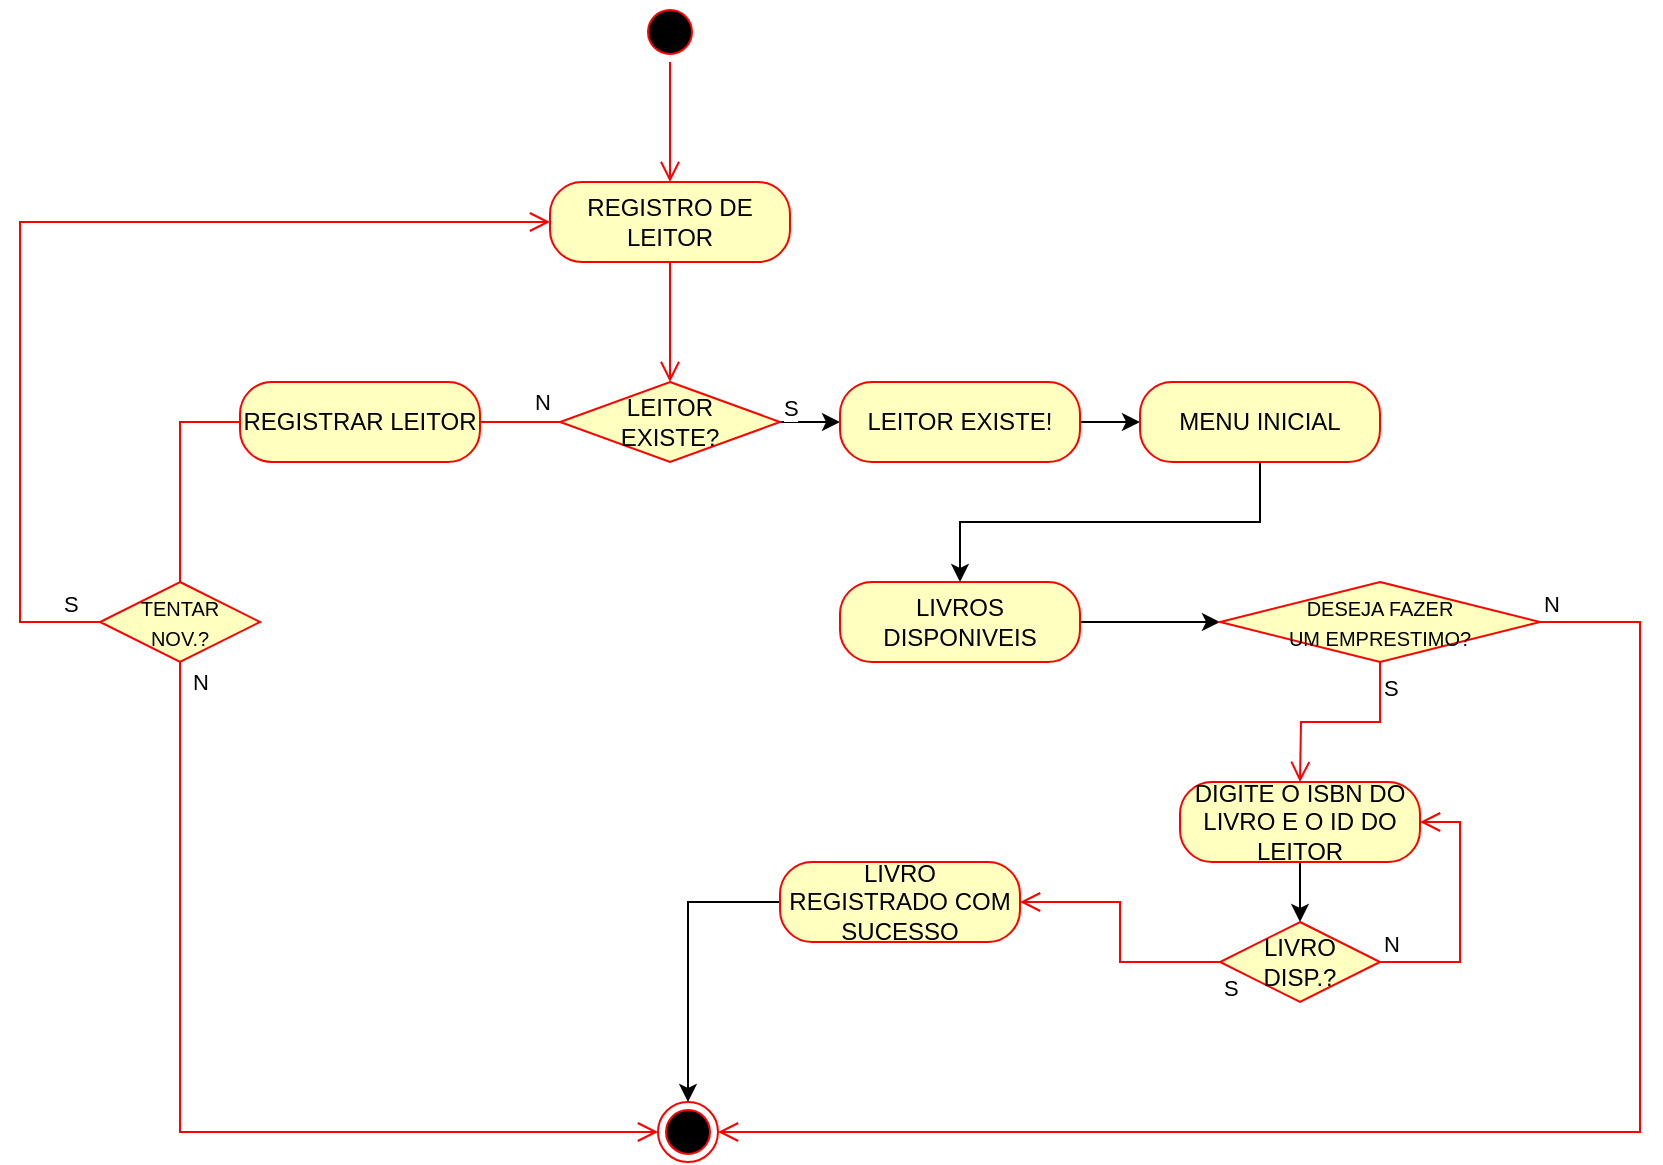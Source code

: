 <mxfile version="21.7.4" type="github">
  <diagram name="Página-1" id="rklyRRddWy1QR5BYHwa0">
    <mxGraphModel dx="1035" dy="553" grid="1" gridSize="10" guides="1" tooltips="1" connect="1" arrows="1" fold="1" page="1" pageScale="1" pageWidth="827" pageHeight="1169" math="0" shadow="0">
      <root>
        <mxCell id="0" />
        <mxCell id="1" parent="0" />
        <mxCell id="CoI8HkjxxenNBoe4995--1" value="" style="ellipse;html=1;shape=startState;fillColor=#000000;strokeColor=#ff0000;" vertex="1" parent="1">
          <mxGeometry x="390" y="20" width="30" height="30" as="geometry" />
        </mxCell>
        <mxCell id="CoI8HkjxxenNBoe4995--2" value="" style="edgeStyle=orthogonalEdgeStyle;html=1;verticalAlign=bottom;endArrow=open;endSize=8;strokeColor=#ff0000;rounded=0;" edge="1" source="CoI8HkjxxenNBoe4995--1" parent="1">
          <mxGeometry relative="1" as="geometry">
            <mxPoint x="405" y="110" as="targetPoint" />
          </mxGeometry>
        </mxCell>
        <mxCell id="CoI8HkjxxenNBoe4995--3" value="REGISTRO DE LEITOR" style="rounded=1;whiteSpace=wrap;html=1;arcSize=40;fontColor=#000000;fillColor=#ffffc0;strokeColor=#ff0000;" vertex="1" parent="1">
          <mxGeometry x="345" y="110" width="120" height="40" as="geometry" />
        </mxCell>
        <mxCell id="CoI8HkjxxenNBoe4995--4" value="" style="edgeStyle=orthogonalEdgeStyle;html=1;verticalAlign=bottom;endArrow=open;endSize=8;strokeColor=#ff0000;rounded=0;" edge="1" source="CoI8HkjxxenNBoe4995--3" parent="1">
          <mxGeometry relative="1" as="geometry">
            <mxPoint x="405" y="210" as="targetPoint" />
          </mxGeometry>
        </mxCell>
        <mxCell id="CoI8HkjxxenNBoe4995--15" value="" style="edgeStyle=orthogonalEdgeStyle;rounded=0;orthogonalLoop=1;jettySize=auto;html=1;" edge="1" parent="1" source="CoI8HkjxxenNBoe4995--5" target="CoI8HkjxxenNBoe4995--13">
          <mxGeometry relative="1" as="geometry" />
        </mxCell>
        <mxCell id="CoI8HkjxxenNBoe4995--5" value="LEITOR&lt;br&gt;EXISTE?" style="rhombus;whiteSpace=wrap;html=1;fontColor=#000000;fillColor=#ffffc0;strokeColor=#ff0000;" vertex="1" parent="1">
          <mxGeometry x="350" y="210" width="110" height="40" as="geometry" />
        </mxCell>
        <mxCell id="CoI8HkjxxenNBoe4995--7" value="S" style="edgeStyle=orthogonalEdgeStyle;html=1;align=left;verticalAlign=top;endArrow=open;endSize=8;strokeColor=#ff0000;rounded=0;exitX=0;exitY=0.5;exitDx=0;exitDy=0;entryX=0;entryY=0.5;entryDx=0;entryDy=0;" edge="1" source="CoI8HkjxxenNBoe4995--5" parent="1" target="CoI8HkjxxenNBoe4995--12">
          <mxGeometry x="-1" y="-112" relative="1" as="geometry">
            <mxPoint x="370" y="880" as="targetPoint" />
            <Array as="points">
              <mxPoint x="160" y="230" />
              <mxPoint x="160" y="585" />
            </Array>
            <mxPoint x="110" y="92" as="offset" />
          </mxGeometry>
        </mxCell>
        <mxCell id="CoI8HkjxxenNBoe4995--38" value="N" style="edgeLabel;html=1;align=center;verticalAlign=middle;resizable=0;points=[];" vertex="1" connectable="0" parent="CoI8HkjxxenNBoe4995--7">
          <mxGeometry x="-0.163" y="2" relative="1" as="geometry">
            <mxPoint x="8" y="-8" as="offset" />
          </mxGeometry>
        </mxCell>
        <mxCell id="CoI8HkjxxenNBoe4995--39" value="N" style="edgeLabel;html=1;align=center;verticalAlign=middle;resizable=0;points=[];" vertex="1" connectable="0" parent="CoI8HkjxxenNBoe4995--7">
          <mxGeometry x="-0.963" y="-1" relative="1" as="geometry">
            <mxPoint x="5" y="-9" as="offset" />
          </mxGeometry>
        </mxCell>
        <mxCell id="CoI8HkjxxenNBoe4995--12" value="" style="ellipse;html=1;shape=endState;fillColor=#000000;strokeColor=#ff0000;" vertex="1" parent="1">
          <mxGeometry x="399" y="570" width="30" height="30" as="geometry" />
        </mxCell>
        <mxCell id="CoI8HkjxxenNBoe4995--24" style="edgeStyle=orthogonalEdgeStyle;rounded=0;orthogonalLoop=1;jettySize=auto;html=1;" edge="1" parent="1" source="CoI8HkjxxenNBoe4995--13" target="CoI8HkjxxenNBoe4995--22">
          <mxGeometry relative="1" as="geometry" />
        </mxCell>
        <mxCell id="CoI8HkjxxenNBoe4995--13" value="LEITOR EXISTE!" style="rounded=1;whiteSpace=wrap;html=1;arcSize=40;fontColor=#000000;fillColor=#ffffc0;strokeColor=#ff0000;" vertex="1" parent="1">
          <mxGeometry x="490" y="210" width="120" height="40" as="geometry" />
        </mxCell>
        <mxCell id="CoI8HkjxxenNBoe4995--25" style="edgeStyle=orthogonalEdgeStyle;rounded=0;orthogonalLoop=1;jettySize=auto;html=1;entryX=0;entryY=0.5;entryDx=0;entryDy=0;" edge="1" parent="1" source="CoI8HkjxxenNBoe4995--16" target="CoI8HkjxxenNBoe4995--18">
          <mxGeometry relative="1" as="geometry" />
        </mxCell>
        <mxCell id="CoI8HkjxxenNBoe4995--16" value="LIVROS DISPONIVEIS" style="rounded=1;whiteSpace=wrap;html=1;arcSize=40;fontColor=#000000;fillColor=#ffffc0;strokeColor=#ff0000;" vertex="1" parent="1">
          <mxGeometry x="490" y="310" width="120" height="40" as="geometry" />
        </mxCell>
        <mxCell id="CoI8HkjxxenNBoe4995--18" value="&lt;font style=&quot;font-size: 10px;&quot;&gt;DESEJA FAZER&lt;br&gt;UM EMPRESTIMO?&lt;/font&gt;" style="rhombus;whiteSpace=wrap;html=1;fontColor=#000000;fillColor=#ffffc0;strokeColor=#ff0000;" vertex="1" parent="1">
          <mxGeometry x="680" y="310" width="160" height="40" as="geometry" />
        </mxCell>
        <mxCell id="CoI8HkjxxenNBoe4995--19" value="N" style="edgeStyle=orthogonalEdgeStyle;html=1;align=left;verticalAlign=bottom;endArrow=open;endSize=8;strokeColor=#ff0000;rounded=0;entryX=1;entryY=0.5;entryDx=0;entryDy=0;exitX=1;exitY=0.5;exitDx=0;exitDy=0;" edge="1" source="CoI8HkjxxenNBoe4995--18" parent="1" target="CoI8HkjxxenNBoe4995--12">
          <mxGeometry x="-1" relative="1" as="geometry">
            <mxPoint x="870" y="330" as="targetPoint" />
            <Array as="points">
              <mxPoint x="890" y="330" />
              <mxPoint x="890" y="585" />
            </Array>
          </mxGeometry>
        </mxCell>
        <mxCell id="CoI8HkjxxenNBoe4995--20" value="S" style="edgeStyle=orthogonalEdgeStyle;html=1;align=left;verticalAlign=top;endArrow=open;endSize=8;strokeColor=#ff0000;rounded=0;" edge="1" source="CoI8HkjxxenNBoe4995--18" parent="1">
          <mxGeometry x="-1" relative="1" as="geometry">
            <mxPoint x="720" y="410" as="targetPoint" />
          </mxGeometry>
        </mxCell>
        <mxCell id="CoI8HkjxxenNBoe4995--26" style="edgeStyle=orthogonalEdgeStyle;rounded=0;orthogonalLoop=1;jettySize=auto;html=1;entryX=0.5;entryY=0;entryDx=0;entryDy=0;" edge="1" parent="1" source="CoI8HkjxxenNBoe4995--22" target="CoI8HkjxxenNBoe4995--16">
          <mxGeometry relative="1" as="geometry">
            <Array as="points">
              <mxPoint x="700" y="280" />
              <mxPoint x="550" y="280" />
            </Array>
          </mxGeometry>
        </mxCell>
        <mxCell id="CoI8HkjxxenNBoe4995--22" value="MENU INICIAL" style="rounded=1;whiteSpace=wrap;html=1;arcSize=40;fontColor=#000000;fillColor=#ffffc0;strokeColor=#ff0000;" vertex="1" parent="1">
          <mxGeometry x="640" y="210" width="120" height="40" as="geometry" />
        </mxCell>
        <mxCell id="CoI8HkjxxenNBoe4995--31" style="edgeStyle=orthogonalEdgeStyle;rounded=0;orthogonalLoop=1;jettySize=auto;html=1;entryX=0.5;entryY=0;entryDx=0;entryDy=0;exitX=0.5;exitY=1;exitDx=0;exitDy=0;" edge="1" parent="1" source="CoI8HkjxxenNBoe4995--27" target="CoI8HkjxxenNBoe4995--40">
          <mxGeometry relative="1" as="geometry" />
        </mxCell>
        <mxCell id="CoI8HkjxxenNBoe4995--27" value="DIGITE O ISBN DO LIVRO E O ID DO LEITOR" style="rounded=1;whiteSpace=wrap;html=1;arcSize=40;fontColor=#000000;fillColor=#ffffc0;strokeColor=#ff0000;" vertex="1" parent="1">
          <mxGeometry x="660" y="410" width="120" height="40" as="geometry" />
        </mxCell>
        <mxCell id="CoI8HkjxxenNBoe4995--32" style="edgeStyle=orthogonalEdgeStyle;rounded=0;orthogonalLoop=1;jettySize=auto;html=1;entryX=0.5;entryY=0;entryDx=0;entryDy=0;" edge="1" parent="1" source="CoI8HkjxxenNBoe4995--29" target="CoI8HkjxxenNBoe4995--12">
          <mxGeometry relative="1" as="geometry" />
        </mxCell>
        <mxCell id="CoI8HkjxxenNBoe4995--29" value="LIVRO REGISTRADO COM SUCESSO" style="rounded=1;whiteSpace=wrap;html=1;arcSize=40;fontColor=#000000;fillColor=#ffffc0;strokeColor=#ff0000;" vertex="1" parent="1">
          <mxGeometry x="460" y="450" width="120" height="40" as="geometry" />
        </mxCell>
        <mxCell id="CoI8HkjxxenNBoe4995--33" value="REGISTRAR LEITOR" style="rounded=1;whiteSpace=wrap;html=1;arcSize=40;fontColor=#000000;fillColor=#ffffc0;strokeColor=#ff0000;" vertex="1" parent="1">
          <mxGeometry x="190" y="210" width="120" height="40" as="geometry" />
        </mxCell>
        <mxCell id="CoI8HkjxxenNBoe4995--35" value="&lt;font size=&quot;1&quot;&gt;TENTAR&lt;br&gt;NOV.?&lt;br&gt;&lt;/font&gt;" style="rhombus;whiteSpace=wrap;html=1;fontColor=#000000;fillColor=#ffffc0;strokeColor=#ff0000;" vertex="1" parent="1">
          <mxGeometry x="120" y="310" width="80" height="40" as="geometry" />
        </mxCell>
        <mxCell id="CoI8HkjxxenNBoe4995--36" value="S" style="edgeStyle=orthogonalEdgeStyle;html=1;align=left;verticalAlign=bottom;endArrow=open;endSize=8;strokeColor=#ff0000;rounded=0;exitX=0;exitY=0.5;exitDx=0;exitDy=0;entryX=0;entryY=0.5;entryDx=0;entryDy=0;" edge="1" source="CoI8HkjxxenNBoe4995--35" parent="1" target="CoI8HkjxxenNBoe4995--3">
          <mxGeometry x="-0.921" relative="1" as="geometry">
            <mxPoint x="300" y="330" as="targetPoint" />
            <Array as="points">
              <mxPoint x="80" y="330" />
              <mxPoint x="80" y="130" />
            </Array>
            <mxPoint as="offset" />
          </mxGeometry>
        </mxCell>
        <mxCell id="CoI8HkjxxenNBoe4995--40" value="LIVRO&lt;br&gt;DISP.?" style="rhombus;whiteSpace=wrap;html=1;fontColor=#000000;fillColor=#ffffc0;strokeColor=#ff0000;" vertex="1" parent="1">
          <mxGeometry x="680" y="480" width="80" height="40" as="geometry" />
        </mxCell>
        <mxCell id="CoI8HkjxxenNBoe4995--41" value="N" style="edgeStyle=orthogonalEdgeStyle;html=1;align=left;verticalAlign=bottom;endArrow=open;endSize=8;strokeColor=#ff0000;rounded=0;entryX=1;entryY=0.5;entryDx=0;entryDy=0;exitX=1;exitY=0.5;exitDx=0;exitDy=0;" edge="1" source="CoI8HkjxxenNBoe4995--40" parent="1" target="CoI8HkjxxenNBoe4995--27">
          <mxGeometry x="-1" relative="1" as="geometry">
            <mxPoint x="810" y="490" as="targetPoint" />
            <Array as="points">
              <mxPoint x="800" y="500" />
              <mxPoint x="800" y="430" />
            </Array>
          </mxGeometry>
        </mxCell>
        <mxCell id="CoI8HkjxxenNBoe4995--42" value="S" style="edgeStyle=orthogonalEdgeStyle;html=1;align=left;verticalAlign=top;endArrow=open;endSize=8;strokeColor=#ff0000;rounded=0;entryX=1;entryY=0.5;entryDx=0;entryDy=0;" edge="1" source="CoI8HkjxxenNBoe4995--40" parent="1" target="CoI8HkjxxenNBoe4995--29">
          <mxGeometry x="-1" relative="1" as="geometry">
            <mxPoint x="670" y="570" as="targetPoint" />
          </mxGeometry>
        </mxCell>
      </root>
    </mxGraphModel>
  </diagram>
</mxfile>
